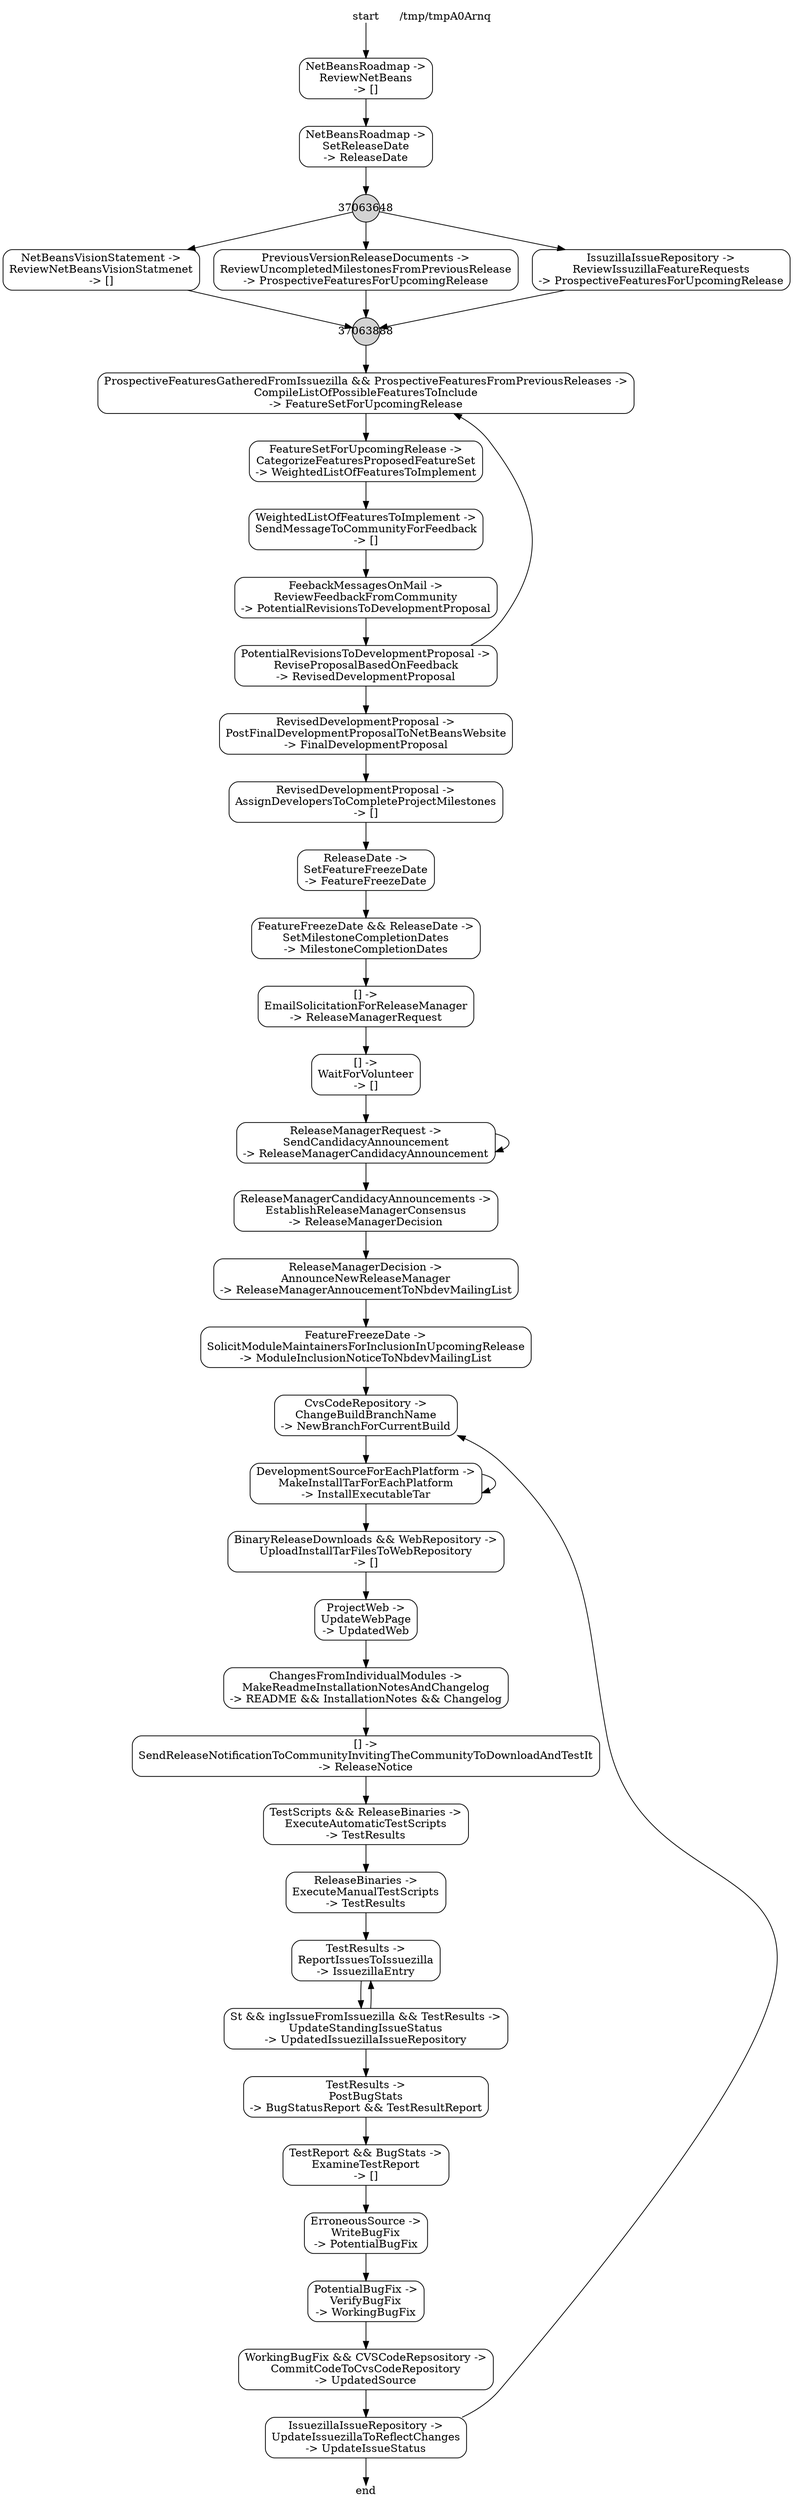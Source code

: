 digraph tmpA0Arnq {
	{
		graph [rank=same];
		37064208		 [label="NetBeansVisionStatement ->\nReviewNetBeansVisionStatmenet\n-> []",
			shape=box,
			style=rounded];
		37064976		 [label="PreviousVersionReleaseDocuments ->\nReviewUncompletedMilestonesFromPreviousRelease\n-> ProspectiveFeaturesForUpcomingRelease",
			shape=box,
			style=rounded];
		37065712		 [label="IssuzillaIssueRepository ->\nReviewIssuzillaFeatureRequests\n-> ProspectiveFeaturesForUpcomingRelease",
			shape=box,
			style=rounded];
	}
	process	 [label="/tmp/tmpA0Arnq",
		shape=plaintext];
	37061440	 [label=start,
		shape=plain];
	37062064	 [label="NetBeansRoadmap ->\nReviewNetBeans\n-> []",
		shape=box,
		style=rounded];
	37061440 -> 37062064	 [style=solid,
		weight=1];
	37062976	 [label="NetBeansRoadmap ->\nSetReleaseDate\n-> ReleaseDate",
		shape=box,
		style=rounded];
	37062064 -> 37062976	 [style=solid,
		weight=1];
	37063648	 [fixedsize=true,
		shape=circle,
		style=filled];
	37062976 -> 37063648	 [style=solid,
		weight=1];
	37063648 -> 37064208	 [style=solid,
		weight=1];
	37063648 -> 37064976	 [style=solid,
		weight=1];
	37063648 -> 37065712	 [style=solid,
		weight=1];
	37063888	 [fixedsize=true,
		shape=circle,
		style=filled];
	37064208 -> 37063888	 [style=solid,
		weight=1];
	37064976 -> 37063888	 [style=solid,
		weight=1];
	37065712 -> 37063888	 [style=solid,
		weight=1];
	37066496	 [label="ProspectiveFeaturesGatheredFromIssuezilla && ProspectiveFeaturesFromPreviousReleases ->\nCompileListOfPossibleFeaturesToInclude\n-> \
FeatureSetForUpcomingRelease",
		shape=box,
		style=rounded];
	37063888 -> 37066496	 [style=solid,
		weight=1];
	37064512	 [label="FeatureSetForUpcomingRelease ->\nCategorizeFeaturesProposedFeatureSet\n-> WeightedListOfFeaturesToImplement",
		shape=box,
		style=rounded];
	37066496 -> 37064512	 [style=solid,
		weight=1];
	37067920	 [label="WeightedListOfFeaturesToImplement ->\nSendMessageToCommunityForFeedback\n-> []",
		shape=box,
		style=rounded];
	37064512 -> 37067920	 [style=solid,
		weight=1];
	37068336	 [label="FeebackMessagesOnMail ->\nReviewFeedbackFromCommunity\n-> PotentialRevisionsToDevelopmentProposal",
		shape=box,
		style=rounded];
	37067920 -> 37068336	 [style=solid,
		weight=1];
	37068848	 [label="PotentialRevisionsToDevelopmentProposal ->\nReviseProposalBasedOnFeedback\n-> RevisedDevelopmentProposal",
		shape=box,
		style=rounded];
	37068336 -> 37068848	 [style=solid,
		weight=1];
	37068848 -> 37066496	 [weight=0];
	37069344	 [label="RevisedDevelopmentProposal ->\nPostFinalDevelopmentProposalToNetBeansWebsite\n-> FinalDevelopmentProposal",
		shape=box,
		style=rounded];
	37068848 -> 37069344	 [style=solid,
		weight=1];
	37069936	 [label="RevisedDevelopmentProposal ->\nAssignDevelopersToCompleteProjectMilestones\n-> []",
		shape=box,
		style=rounded];
	37069344 -> 37069936	 [style=solid,
		weight=1];
	37070320	 [label="ReleaseDate ->\nSetFeatureFreezeDate\n-> FeatureFreezeDate",
		shape=box,
		style=rounded];
	37069936 -> 37070320	 [style=solid,
		weight=1];
	37070864	 [label="FeatureFreezeDate && ReleaseDate ->\nSetMilestoneCompletionDates\n-> MilestoneCompletionDates",
		shape=box,
		style=rounded];
	37070320 -> 37070864	 [style=solid,
		weight=1];
	37071536	 [label="[] ->\nEmailSolicitationForReleaseManager\n-> ReleaseManagerRequest",
		shape=box,
		style=rounded];
	37070864 -> 37071536	 [style=solid,
		weight=1];
	37071984	 [label="[] ->\nWaitForVolunteer\n-> []",
		shape=box,
		style=rounded];
	37071536 -> 37071984	 [style=solid,
		weight=1];
	37072480	 [label="ReleaseManagerRequest ->\nSendCandidacyAnnouncement\n-> ReleaseManagerCandidacyAnnouncement",
		shape=box,
		style=rounded];
	37071984 -> 37072480	 [style=solid,
		weight=1];
	37072480 -> 37072480	 [weight=0];
	37067152	 [label="ReleaseManagerCandidacyAnnouncements ->\nEstablishReleaseManagerConsensus\n-> ReleaseManagerDecision",
		shape=box,
		style=rounded];
	37072480 -> 37067152	 [style=solid,
		weight=1];
	37074096	 [label="ReleaseManagerDecision ->\nAnnounceNewReleaseManager\n-> ReleaseManagerAnnoucementToNbdevMailingList",
		shape=box,
		style=rounded];
	37067152 -> 37074096	 [style=solid,
		weight=1];
	37074656	 [label="FeatureFreezeDate ->\nSolicitModuleMaintainersForInclusionInUpcomingRelease\n-> ModuleInclusionNoticeToNbdevMailingList",
		shape=box,
		style=rounded];
	37074096 -> 37074656	 [style=solid,
		weight=1];
	37075184	 [label="CvsCodeRepository ->\nChangeBuildBranchName\n-> NewBranchForCurrentBuild",
		shape=box,
		style=rounded];
	37074656 -> 37075184	 [style=solid,
		weight=1];
	37075840	 [label="DevelopmentSourceForEachPlatform ->\nMakeInstallTarForEachPlatform\n-> InstallExecutableTar",
		shape=box,
		style=rounded];
	37075184 -> 37075840	 [style=solid,
		weight=1];
	37075840 -> 37075840	 [weight=0];
	37076512	 [label="BinaryReleaseDownloads && WebRepository ->\nUploadInstallTarFilesToWebRepository\n-> []",
		shape=box,
		style=rounded];
	37075840 -> 37076512	 [style=solid,
		weight=1];
	37077104	 [label="ProjectWeb ->\nUpdateWebPage\n-> UpdatedWeb",
		shape=box,
		style=rounded];
	37076512 -> 37077104	 [style=solid,
		weight=1];
	37077664	 [label="ChangesFromIndividualModules ->\nMakeReadmeInstallationNotesAndChangelog\n-> README && InstallationNotes && Changelog",
		shape=box,
		style=rounded];
	37077104 -> 37077664	 [style=solid,
		weight=1];
	37078512	 [label="[] ->\nSendReleaseNotificationToCommunityInvitingTheCommunityToDownloadAndTestIt\n-> ReleaseNotice",
		shape=box,
		style=rounded];
	37077664 -> 37078512	 [style=solid,
		weight=1];
	37078992	 [label="TestScripts && ReleaseBinaries ->\nExecuteAutomaticTestScripts\n-> TestResults",
		shape=box,
		style=rounded];
	37078512 -> 37078992	 [style=solid,
		weight=1];
	37079712	 [label="ReleaseBinaries ->\nExecuteManualTestScripts\n-> TestResults",
		shape=box,
		style=rounded];
	37078992 -> 37079712	 [style=solid,
		weight=1];
	37080288	 [label="TestResults ->\nReportIssuesToIssuezilla\n-> IssuezillaEntry",
		shape=box,
		style=rounded];
	37079712 -> 37080288	 [style=solid,
		weight=1];
	37080928	 [label="St && ingIssueFromIssuezilla && TestResults ->\nUpdateStandingIssueStatus\n-> UpdatedIssuezillaIssueRepository",
		shape=box,
		style=rounded];
	37080288 -> 37080928	 [style=solid,
		weight=1];
	37080928 -> 37080288	 [weight=0];
	37081648	 [label="TestResults ->\nPostBugStats\n-> BugStatusReport && TestResultReport",
		shape=box,
		style=rounded];
	37080928 -> 37081648	 [style=solid,
		weight=1];
	37073056	 [label="TestReport && BugStats ->\nExamineTestReport\n-> []",
		shape=box,
		style=rounded];
	37081648 -> 37073056	 [style=solid,
		weight=1];
	37073760	 [label="ErroneousSource ->\nWriteBugFix\n-> PotentialBugFix",
		shape=box,
		style=rounded];
	37073056 -> 37073760	 [style=solid,
		weight=1];
	37084528	 [label="PotentialBugFix ->\nVerifyBugFix\n-> WorkingBugFix",
		shape=box,
		style=rounded];
	37073760 -> 37084528	 [style=solid,
		weight=1];
	37085216	 [label="WorkingBugFix && CVSCodeRepsository ->\nCommitCodeToCvsCodeRepository\n-> UpdatedSource",
		shape=box,
		style=rounded];
	37084528 -> 37085216	 [style=solid,
		weight=1];
	37085936	 [label="IssuezillaIssueRepository ->\nUpdateIssuezillaToReflectChanges\n-> UpdateIssueStatus",
		shape=box,
		style=rounded];
	37085216 -> 37085936	 [style=solid,
		weight=1];
	37085936 -> 37075184	 [weight=0];
	37061680	 [label=end,
		shape=plain];
	37085936 -> 37061680	 [style=solid,
		weight=1];
}
